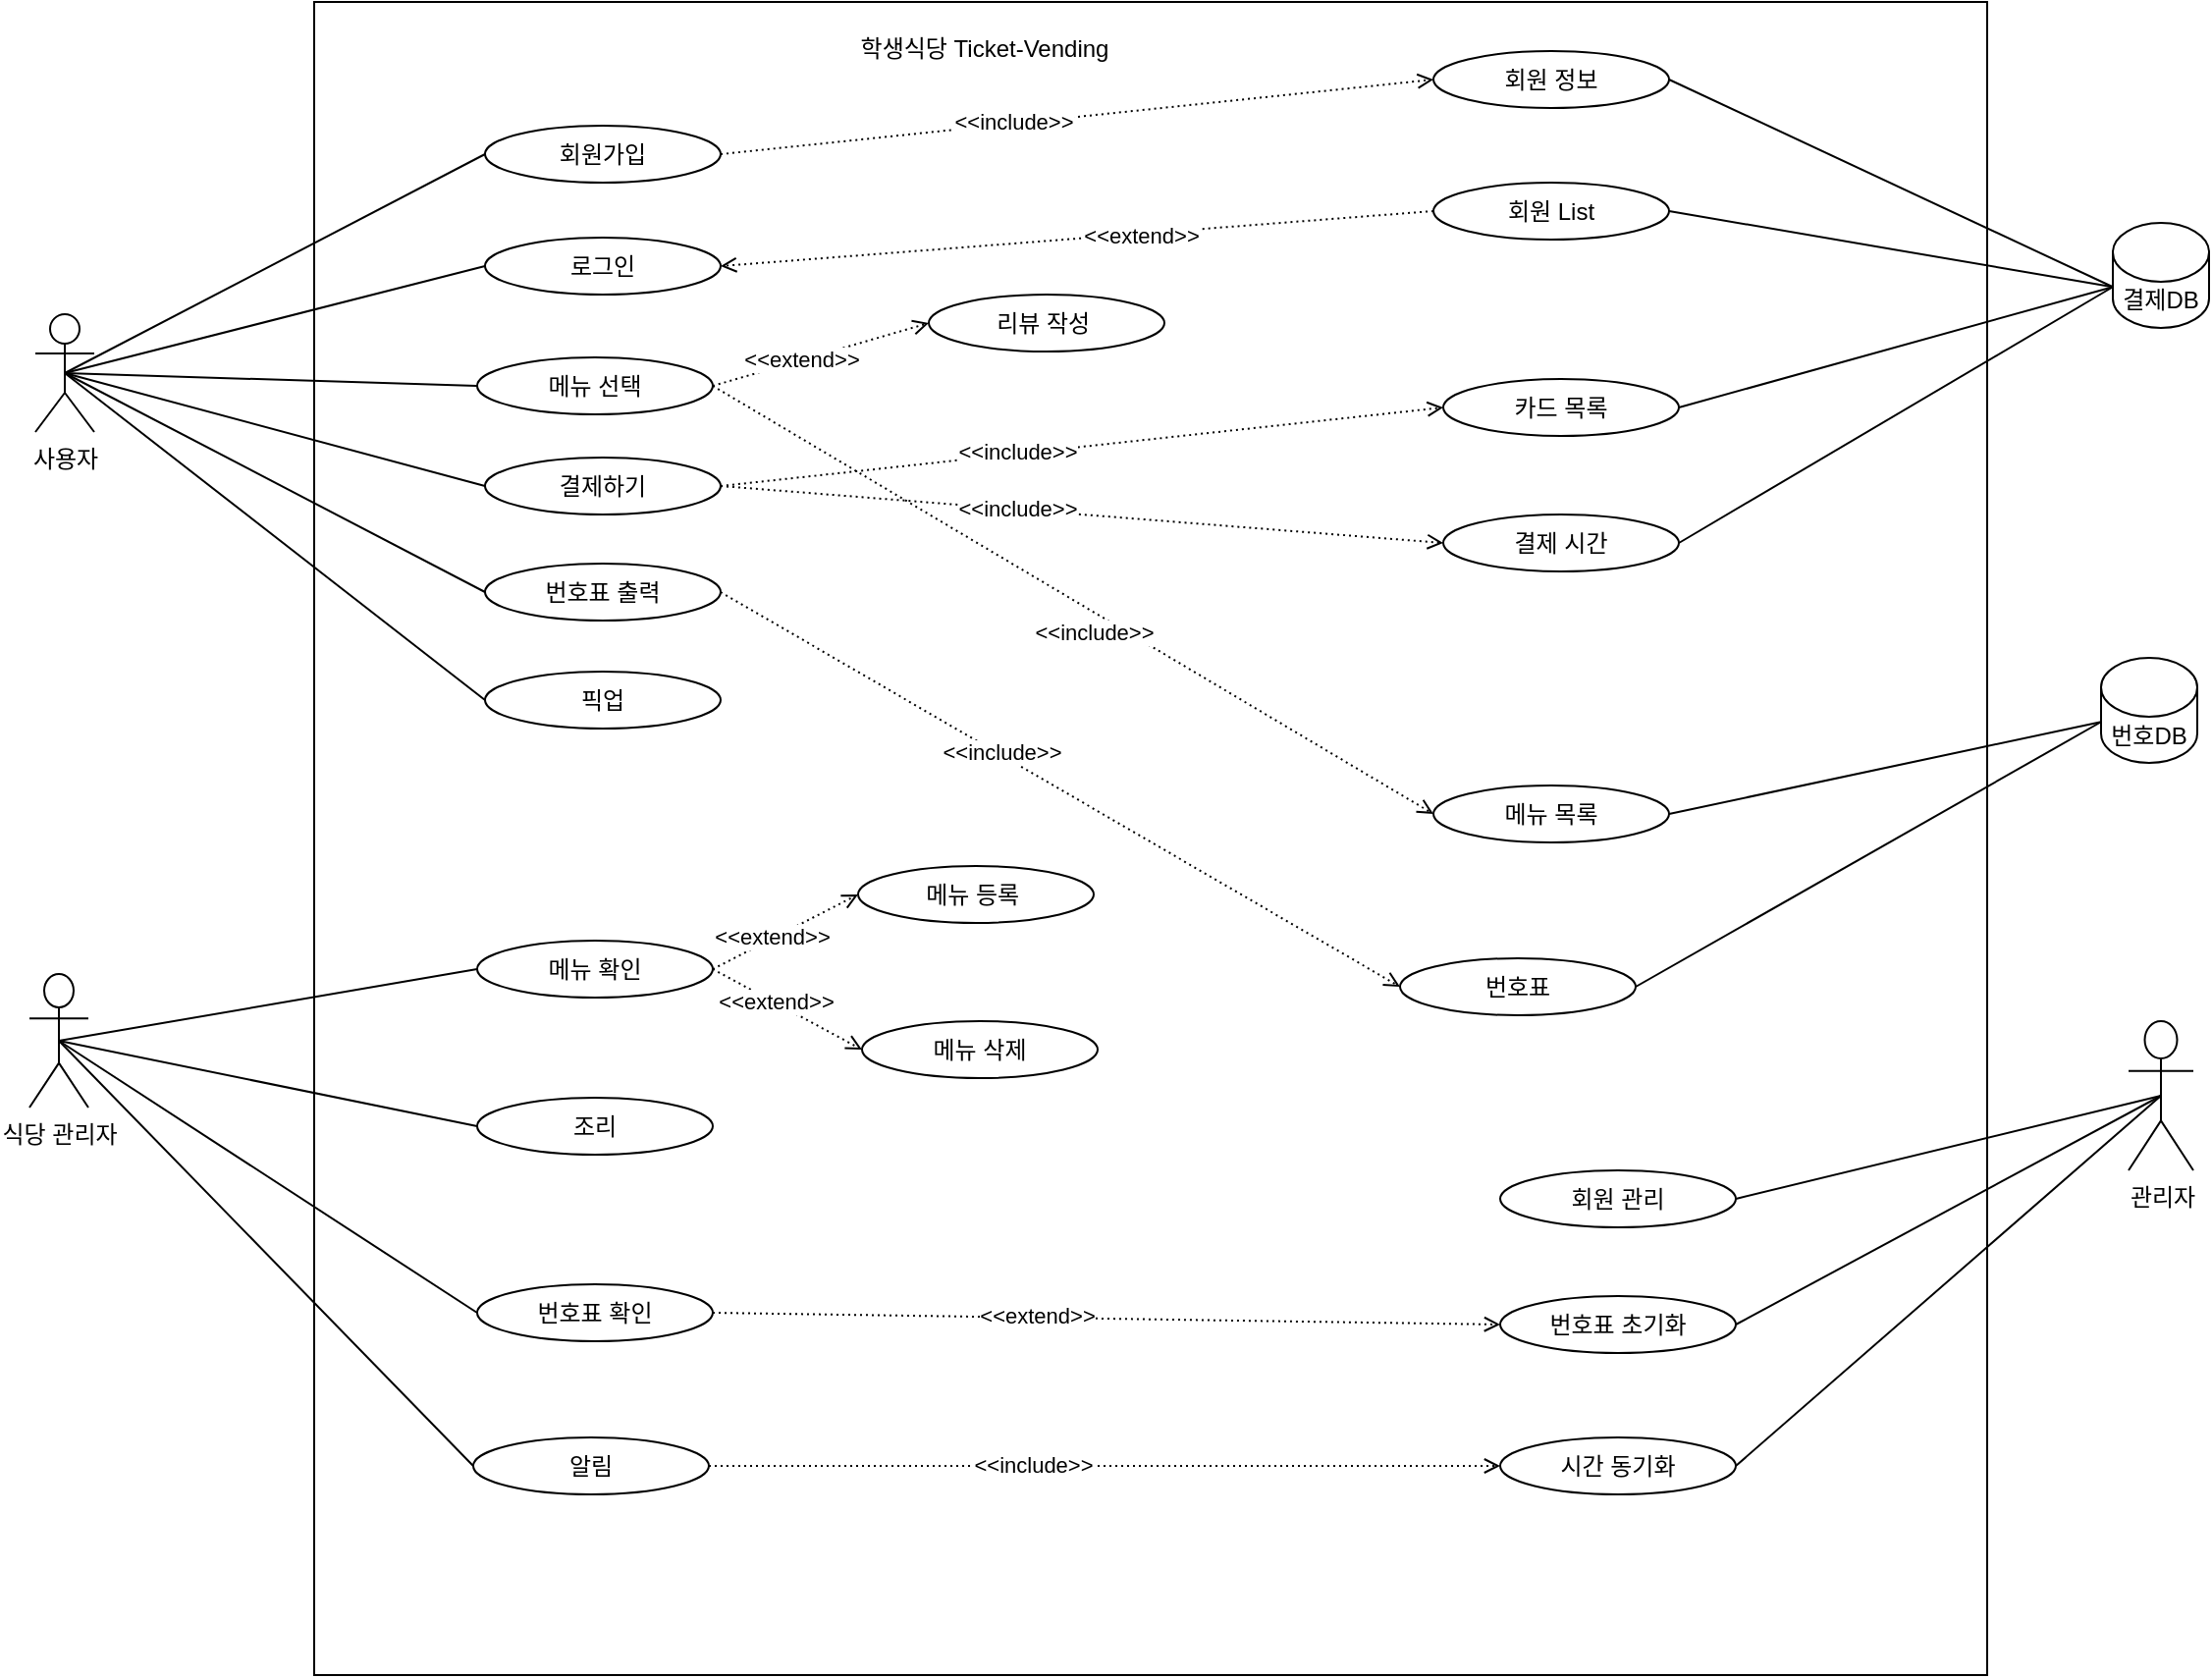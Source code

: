 <mxfile version="24.7.14">
  <diagram name="페이지-1" id="ornHel27MPxaN62uwrJq">
    <mxGraphModel dx="1891" dy="1291" grid="0" gridSize="10" guides="1" tooltips="1" connect="1" arrows="1" fold="1" page="0" pageScale="1" pageWidth="827" pageHeight="1169" math="0" shadow="0">
      <root>
        <mxCell id="0" />
        <mxCell id="1" parent="0" />
        <mxCell id="zNkNhdcRpNS4lPK-cGLT-1" value="사용자" style="shape=umlActor;verticalLabelPosition=bottom;verticalAlign=top;html=1;outlineConnect=0;" parent="1" vertex="1">
          <mxGeometry x="-186" y="82" width="30" height="60" as="geometry" />
        </mxCell>
        <mxCell id="zNkNhdcRpNS4lPK-cGLT-6" value="" style="whiteSpace=wrap;html=1;aspect=fixed;" parent="1" vertex="1">
          <mxGeometry x="-44" y="-77" width="852" height="852" as="geometry" />
        </mxCell>
        <mxCell id="zNkNhdcRpNS4lPK-cGLT-7" value="로그인" style="ellipse;whiteSpace=wrap;html=1;" parent="1" vertex="1">
          <mxGeometry x="43" y="43" width="120" height="29" as="geometry" />
        </mxCell>
        <mxCell id="zNkNhdcRpNS4lPK-cGLT-8" style="edgeStyle=none;curved=1;rounded=0;orthogonalLoop=1;jettySize=auto;html=1;entryX=1;entryY=1;entryDx=0;entryDy=0;entryPerimeter=0;fontSize=12;startSize=8;endSize=8;" parent="1" source="zNkNhdcRpNS4lPK-cGLT-2" target="zNkNhdcRpNS4lPK-cGLT-2" edge="1">
          <mxGeometry relative="1" as="geometry" />
        </mxCell>
        <mxCell id="zNkNhdcRpNS4lPK-cGLT-2" value="식당 관리자" style="shape=umlActor;verticalLabelPosition=bottom;verticalAlign=top;html=1;outlineConnect=0;" parent="1" vertex="1">
          <mxGeometry x="-189" y="418" width="30" height="68" as="geometry" />
        </mxCell>
        <mxCell id="zNkNhdcRpNS4lPK-cGLT-4" value="관리자" style="shape=umlActor;verticalLabelPosition=bottom;verticalAlign=top;html=1;outlineConnect=0;" parent="1" vertex="1">
          <mxGeometry x="880" y="442" width="33" height="76" as="geometry" />
        </mxCell>
        <mxCell id="wiaewfCoUQoDWu5S9Ph1-3" value="메뉴 선택" style="ellipse;whiteSpace=wrap;html=1;" parent="1" vertex="1">
          <mxGeometry x="39" y="104" width="120" height="29" as="geometry" />
        </mxCell>
        <mxCell id="wiaewfCoUQoDWu5S9Ph1-4" value="결제하기" style="ellipse;whiteSpace=wrap;html=1;" parent="1" vertex="1">
          <mxGeometry x="43" y="155" width="120" height="29" as="geometry" />
        </mxCell>
        <mxCell id="wiaewfCoUQoDWu5S9Ph1-5" value="회원가입" style="ellipse;whiteSpace=wrap;html=1;" parent="1" vertex="1">
          <mxGeometry x="43" y="-14" width="120" height="29" as="geometry" />
        </mxCell>
        <mxCell id="wiaewfCoUQoDWu5S9Ph1-14" value="조리" style="ellipse;whiteSpace=wrap;html=1;" parent="1" vertex="1">
          <mxGeometry x="39" y="481" width="120" height="29" as="geometry" />
        </mxCell>
        <mxCell id="wiaewfCoUQoDWu5S9Ph1-15" value="번호표 확인" style="ellipse;whiteSpace=wrap;html=1;" parent="1" vertex="1">
          <mxGeometry x="39" y="576" width="120" height="29" as="geometry" />
        </mxCell>
        <mxCell id="wiaewfCoUQoDWu5S9Ph1-16" value="메뉴 확인" style="ellipse;whiteSpace=wrap;html=1;" parent="1" vertex="1">
          <mxGeometry x="39" y="401" width="120" height="29" as="geometry" />
        </mxCell>
        <mxCell id="wiaewfCoUQoDWu5S9Ph1-17" value="알림" style="ellipse;whiteSpace=wrap;html=1;" parent="1" vertex="1">
          <mxGeometry x="37" y="654" width="120" height="29" as="geometry" />
        </mxCell>
        <mxCell id="wiaewfCoUQoDWu5S9Ph1-18" value="번호표 출력" style="ellipse;whiteSpace=wrap;html=1;" parent="1" vertex="1">
          <mxGeometry x="43" y="209" width="120" height="29" as="geometry" />
        </mxCell>
        <mxCell id="wiaewfCoUQoDWu5S9Ph1-20" value="픽업" style="ellipse;whiteSpace=wrap;html=1;" parent="1" vertex="1">
          <mxGeometry x="43" y="264" width="120" height="29" as="geometry" />
        </mxCell>
        <mxCell id="wiaewfCoUQoDWu5S9Ph1-33" value="시간 동기화" style="ellipse;whiteSpace=wrap;html=1;" parent="1" vertex="1">
          <mxGeometry x="560" y="654" width="120" height="29" as="geometry" />
        </mxCell>
        <mxCell id="wiaewfCoUQoDWu5S9Ph1-34" value="번호표 초기화" style="ellipse;whiteSpace=wrap;html=1;" parent="1" vertex="1">
          <mxGeometry x="560" y="582" width="120" height="29" as="geometry" />
        </mxCell>
        <mxCell id="wiaewfCoUQoDWu5S9Ph1-35" value="회원 관리" style="ellipse;whiteSpace=wrap;html=1;" parent="1" vertex="1">
          <mxGeometry x="560" y="518" width="120" height="29" as="geometry" />
        </mxCell>
        <mxCell id="wiaewfCoUQoDWu5S9Ph1-55" value="회원 정보" style="ellipse;whiteSpace=wrap;html=1;" parent="1" vertex="1">
          <mxGeometry x="526" y="-52" width="120" height="29" as="geometry" />
        </mxCell>
        <mxCell id="wiaewfCoUQoDWu5S9Ph1-56" value="번호표" style="ellipse;whiteSpace=wrap;html=1;" parent="1" vertex="1">
          <mxGeometry x="509" y="410" width="120" height="29" as="geometry" />
        </mxCell>
        <mxCell id="wiaewfCoUQoDWu5S9Ph1-57" value="결제 시간" style="ellipse;whiteSpace=wrap;html=1;" parent="1" vertex="1">
          <mxGeometry x="531" y="184" width="120" height="29" as="geometry" />
        </mxCell>
        <mxCell id="wiaewfCoUQoDWu5S9Ph1-58" value="메뉴 목록" style="ellipse;whiteSpace=wrap;html=1;" parent="1" vertex="1">
          <mxGeometry x="526" y="322" width="120" height="29" as="geometry" />
        </mxCell>
        <mxCell id="wiaewfCoUQoDWu5S9Ph1-60" value="카드 목록" style="ellipse;whiteSpace=wrap;html=1;" parent="1" vertex="1">
          <mxGeometry x="531" y="115" width="120" height="29" as="geometry" />
        </mxCell>
        <mxCell id="wiaewfCoUQoDWu5S9Ph1-61" value="회원 List" style="ellipse;whiteSpace=wrap;html=1;" parent="1" vertex="1">
          <mxGeometry x="526" y="15" width="120" height="29" as="geometry" />
        </mxCell>
        <mxCell id="wiaewfCoUQoDWu5S9Ph1-63" value="학생식당 Ticket-Vending" style="text;html=1;align=center;verticalAlign=middle;whiteSpace=wrap;rounded=0;" parent="1" vertex="1">
          <mxGeometry x="229" y="-68" width="137" height="30" as="geometry" />
        </mxCell>
        <mxCell id="5F2I87BRX-AB1hQ1D-qz-1" value="" style="endArrow=none;html=1;rounded=0;exitX=0.5;exitY=0.5;exitDx=0;exitDy=0;exitPerimeter=0;entryX=0;entryY=0.5;entryDx=0;entryDy=0;" parent="1" source="zNkNhdcRpNS4lPK-cGLT-1" target="wiaewfCoUQoDWu5S9Ph1-18" edge="1">
          <mxGeometry width="50" height="50" relative="1" as="geometry">
            <mxPoint x="211" y="344" as="sourcePoint" />
            <mxPoint x="261" y="294" as="targetPoint" />
          </mxGeometry>
        </mxCell>
        <mxCell id="5F2I87BRX-AB1hQ1D-qz-2" value="" style="endArrow=none;html=1;rounded=0;exitX=0.5;exitY=0.5;exitDx=0;exitDy=0;exitPerimeter=0;entryX=0;entryY=0.5;entryDx=0;entryDy=0;" parent="1" source="zNkNhdcRpNS4lPK-cGLT-1" target="wiaewfCoUQoDWu5S9Ph1-4" edge="1">
          <mxGeometry width="50" height="50" relative="1" as="geometry">
            <mxPoint x="211" y="344" as="sourcePoint" />
            <mxPoint x="261" y="294" as="targetPoint" />
          </mxGeometry>
        </mxCell>
        <mxCell id="5F2I87BRX-AB1hQ1D-qz-3" value="" style="endArrow=none;html=1;rounded=0;exitX=0.5;exitY=0.5;exitDx=0;exitDy=0;exitPerimeter=0;entryX=0;entryY=0.5;entryDx=0;entryDy=0;" parent="1" source="zNkNhdcRpNS4lPK-cGLT-1" target="wiaewfCoUQoDWu5S9Ph1-3" edge="1">
          <mxGeometry width="50" height="50" relative="1" as="geometry">
            <mxPoint x="211" y="344" as="sourcePoint" />
            <mxPoint x="261" y="294" as="targetPoint" />
          </mxGeometry>
        </mxCell>
        <mxCell id="5F2I87BRX-AB1hQ1D-qz-4" value="" style="endArrow=none;html=1;rounded=0;exitX=0.5;exitY=0.5;exitDx=0;exitDy=0;exitPerimeter=0;entryX=0;entryY=0.5;entryDx=0;entryDy=0;" parent="1" source="zNkNhdcRpNS4lPK-cGLT-1" target="zNkNhdcRpNS4lPK-cGLT-7" edge="1">
          <mxGeometry width="50" height="50" relative="1" as="geometry">
            <mxPoint x="211" y="344" as="sourcePoint" />
            <mxPoint x="261" y="294" as="targetPoint" />
          </mxGeometry>
        </mxCell>
        <mxCell id="5F2I87BRX-AB1hQ1D-qz-5" value="" style="endArrow=none;html=1;rounded=0;exitX=0.5;exitY=0.5;exitDx=0;exitDy=0;exitPerimeter=0;entryX=0;entryY=0.5;entryDx=0;entryDy=0;" parent="1" source="zNkNhdcRpNS4lPK-cGLT-1" target="wiaewfCoUQoDWu5S9Ph1-5" edge="1">
          <mxGeometry width="50" height="50" relative="1" as="geometry">
            <mxPoint x="211" y="344" as="sourcePoint" />
            <mxPoint x="261" y="294" as="targetPoint" />
          </mxGeometry>
        </mxCell>
        <mxCell id="5F2I87BRX-AB1hQ1D-qz-6" value="" style="endArrow=none;html=1;rounded=0;exitX=0.5;exitY=0.5;exitDx=0;exitDy=0;exitPerimeter=0;entryX=0;entryY=0.5;entryDx=0;entryDy=0;" parent="1" source="zNkNhdcRpNS4lPK-cGLT-1" target="wiaewfCoUQoDWu5S9Ph1-20" edge="1">
          <mxGeometry width="50" height="50" relative="1" as="geometry">
            <mxPoint x="-40" y="73" as="sourcePoint" />
            <mxPoint x="83" y="217" as="targetPoint" />
          </mxGeometry>
        </mxCell>
        <mxCell id="5F2I87BRX-AB1hQ1D-qz-7" value="" style="endArrow=none;html=1;rounded=0;exitX=0.5;exitY=0.5;exitDx=0;exitDy=0;exitPerimeter=0;entryX=0;entryY=0.5;entryDx=0;entryDy=0;" parent="1" source="zNkNhdcRpNS4lPK-cGLT-2" target="wiaewfCoUQoDWu5S9Ph1-16" edge="1">
          <mxGeometry width="50" height="50" relative="1" as="geometry">
            <mxPoint x="-37" y="301" as="sourcePoint" />
            <mxPoint x="86" y="306" as="targetPoint" />
          </mxGeometry>
        </mxCell>
        <mxCell id="5F2I87BRX-AB1hQ1D-qz-8" value="" style="endArrow=none;html=1;rounded=0;exitX=0.5;exitY=0.5;exitDx=0;exitDy=0;exitPerimeter=0;entryX=0;entryY=0.5;entryDx=0;entryDy=0;" parent="1" source="zNkNhdcRpNS4lPK-cGLT-2" target="wiaewfCoUQoDWu5S9Ph1-15" edge="1">
          <mxGeometry width="50" height="50" relative="1" as="geometry">
            <mxPoint x="-42" y="350" as="sourcePoint" />
            <mxPoint x="72" y="316" as="targetPoint" />
          </mxGeometry>
        </mxCell>
        <mxCell id="5F2I87BRX-AB1hQ1D-qz-9" value="" style="endArrow=none;html=1;rounded=0;exitX=0.5;exitY=0.5;exitDx=0;exitDy=0;exitPerimeter=0;entryX=0;entryY=0.5;entryDx=0;entryDy=0;" parent="1" source="zNkNhdcRpNS4lPK-cGLT-2" target="wiaewfCoUQoDWu5S9Ph1-14" edge="1">
          <mxGeometry width="50" height="50" relative="1" as="geometry">
            <mxPoint x="-32" y="360" as="sourcePoint" />
            <mxPoint x="82" y="326" as="targetPoint" />
          </mxGeometry>
        </mxCell>
        <mxCell id="5F2I87BRX-AB1hQ1D-qz-10" value="" style="endArrow=none;html=1;rounded=0;exitX=0.5;exitY=0.5;exitDx=0;exitDy=0;exitPerimeter=0;entryX=0;entryY=0.5;entryDx=0;entryDy=0;" parent="1" source="zNkNhdcRpNS4lPK-cGLT-2" target="wiaewfCoUQoDWu5S9Ph1-17" edge="1">
          <mxGeometry width="50" height="50" relative="1" as="geometry">
            <mxPoint x="-22" y="370" as="sourcePoint" />
            <mxPoint x="92" y="336" as="targetPoint" />
          </mxGeometry>
        </mxCell>
        <mxCell id="5F2I87BRX-AB1hQ1D-qz-12" value="" style="endArrow=none;html=1;rounded=0;exitX=1;exitY=0.5;exitDx=0;exitDy=0;entryX=0;entryY=0;entryDx=0;entryDy=32.625;entryPerimeter=0;" parent="1" source="wiaewfCoUQoDWu5S9Ph1-55" target="5F2I87BRX-AB1hQ1D-qz-18" edge="1">
          <mxGeometry width="50" height="50" relative="1" as="geometry">
            <mxPoint x="475" y="130" as="sourcePoint" />
            <mxPoint x="598" y="135" as="targetPoint" />
          </mxGeometry>
        </mxCell>
        <mxCell id="5F2I87BRX-AB1hQ1D-qz-13" value="" style="endArrow=none;html=1;rounded=0;exitX=1;exitY=0.5;exitDx=0;exitDy=0;entryX=0;entryY=0;entryDx=0;entryDy=32.625;entryPerimeter=0;" parent="1" source="wiaewfCoUQoDWu5S9Ph1-58" target="T0LaY_0Klr0CLxTFd-mG-3" edge="1">
          <mxGeometry width="50" height="50" relative="1" as="geometry">
            <mxPoint x="521" y="276" as="sourcePoint" />
            <mxPoint x="610" y="221" as="targetPoint" />
          </mxGeometry>
        </mxCell>
        <mxCell id="5F2I87BRX-AB1hQ1D-qz-14" value="" style="endArrow=none;html=1;rounded=0;exitX=1;exitY=0.5;exitDx=0;exitDy=0;entryX=0;entryY=0;entryDx=0;entryDy=32.625;entryPerimeter=0;" parent="1" source="wiaewfCoUQoDWu5S9Ph1-56" target="T0LaY_0Klr0CLxTFd-mG-3" edge="1">
          <mxGeometry width="50" height="50" relative="1" as="geometry">
            <mxPoint x="510" y="172" as="sourcePoint" />
            <mxPoint x="707" y="277" as="targetPoint" />
            <Array as="points" />
          </mxGeometry>
        </mxCell>
        <mxCell id="5F2I87BRX-AB1hQ1D-qz-15" value="" style="endArrow=none;html=1;rounded=0;exitX=1;exitY=0.5;exitDx=0;exitDy=0;entryX=0;entryY=0;entryDx=0;entryDy=32.625;entryPerimeter=0;" parent="1" source="wiaewfCoUQoDWu5S9Ph1-57" target="5F2I87BRX-AB1hQ1D-qz-18" edge="1">
          <mxGeometry width="50" height="50" relative="1" as="geometry">
            <mxPoint x="491" y="186" as="sourcePoint" />
            <mxPoint x="688" y="291" as="targetPoint" />
          </mxGeometry>
        </mxCell>
        <mxCell id="5F2I87BRX-AB1hQ1D-qz-16" value="" style="endArrow=none;html=1;rounded=0;exitX=1;exitY=0.5;exitDx=0;exitDy=0;entryX=0;entryY=0;entryDx=0;entryDy=32.625;entryPerimeter=0;" parent="1" source="wiaewfCoUQoDWu5S9Ph1-60" target="5F2I87BRX-AB1hQ1D-qz-18" edge="1">
          <mxGeometry width="50" height="50" relative="1" as="geometry">
            <mxPoint x="441" y="70" as="sourcePoint" />
            <mxPoint x="566" y="172" as="targetPoint" />
          </mxGeometry>
        </mxCell>
        <mxCell id="5F2I87BRX-AB1hQ1D-qz-17" value="" style="endArrow=none;html=1;rounded=0;exitX=1;exitY=0.5;exitDx=0;exitDy=0;entryX=0;entryY=0;entryDx=0;entryDy=32.625;entryPerimeter=0;" parent="1" source="wiaewfCoUQoDWu5S9Ph1-61" target="5F2I87BRX-AB1hQ1D-qz-18" edge="1">
          <mxGeometry width="50" height="50" relative="1" as="geometry">
            <mxPoint x="441" y="70" as="sourcePoint" />
            <mxPoint x="540" y="62.5" as="targetPoint" />
          </mxGeometry>
        </mxCell>
        <mxCell id="5F2I87BRX-AB1hQ1D-qz-18" value="결제DB" style="shape=cylinder3;whiteSpace=wrap;html=1;boundedLbl=1;backgroundOutline=1;size=15;" parent="1" vertex="1">
          <mxGeometry x="872" y="35.5" width="49" height="53.5" as="geometry" />
        </mxCell>
        <mxCell id="5F2I87BRX-AB1hQ1D-qz-24" value="" style="endArrow=open;html=1;rounded=0;dashed=1;dashPattern=1 2;endFill=0;exitX=1;exitY=0.5;exitDx=0;exitDy=0;entryX=0;entryY=0.5;entryDx=0;entryDy=0;" parent="1" source="wiaewfCoUQoDWu5S9Ph1-15" target="wiaewfCoUQoDWu5S9Ph1-34" edge="1">
          <mxGeometry relative="1" as="geometry">
            <mxPoint x="182" y="305.5" as="sourcePoint" />
            <mxPoint x="290" y="308" as="targetPoint" />
          </mxGeometry>
        </mxCell>
        <mxCell id="5F2I87BRX-AB1hQ1D-qz-27" value="&amp;lt;&amp;lt;extend&amp;gt;&amp;gt;" style="edgeLabel;html=1;align=center;verticalAlign=middle;resizable=0;points=[];" parent="5F2I87BRX-AB1hQ1D-qz-24" vertex="1" connectable="0">
          <mxGeometry x="-0.18" y="1" relative="1" as="geometry">
            <mxPoint as="offset" />
          </mxGeometry>
        </mxCell>
        <mxCell id="5F2I87BRX-AB1hQ1D-qz-28" value="" style="endArrow=open;html=1;rounded=0;dashed=1;dashPattern=1 2;endFill=0;exitX=1;exitY=0.5;exitDx=0;exitDy=0;entryX=0;entryY=0.5;entryDx=0;entryDy=0;" parent="1" source="wiaewfCoUQoDWu5S9Ph1-4" target="wiaewfCoUQoDWu5S9Ph1-60" edge="1">
          <mxGeometry relative="1" as="geometry">
            <mxPoint x="208" y="342" as="sourcePoint" />
            <mxPoint x="262" y="248" as="targetPoint" />
          </mxGeometry>
        </mxCell>
        <mxCell id="5F2I87BRX-AB1hQ1D-qz-29" value="&amp;lt;&amp;lt;include&amp;gt;&amp;gt;" style="edgeLabel;html=1;align=center;verticalAlign=middle;resizable=0;points=[];" parent="5F2I87BRX-AB1hQ1D-qz-28" vertex="1" connectable="0">
          <mxGeometry x="-0.18" y="1" relative="1" as="geometry">
            <mxPoint as="offset" />
          </mxGeometry>
        </mxCell>
        <mxCell id="5F2I87BRX-AB1hQ1D-qz-33" value="" style="endArrow=none;html=1;rounded=0;exitX=0.5;exitY=0.5;exitDx=0;exitDy=0;exitPerimeter=0;entryX=1;entryY=0.5;entryDx=0;entryDy=0;curved=0;" parent="1" source="zNkNhdcRpNS4lPK-cGLT-4" target="wiaewfCoUQoDWu5S9Ph1-35" edge="1">
          <mxGeometry width="50" height="50" relative="1" as="geometry">
            <mxPoint x="386" y="676.5" as="sourcePoint" />
            <mxPoint x="443" y="330" as="targetPoint" />
          </mxGeometry>
        </mxCell>
        <mxCell id="5F2I87BRX-AB1hQ1D-qz-34" value="" style="endArrow=none;html=1;rounded=0;exitX=0.5;exitY=0.5;exitDx=0;exitDy=0;exitPerimeter=0;entryX=1;entryY=0.5;entryDx=0;entryDy=0;" parent="1" source="zNkNhdcRpNS4lPK-cGLT-4" target="wiaewfCoUQoDWu5S9Ph1-33" edge="1">
          <mxGeometry width="50" height="50" relative="1" as="geometry">
            <mxPoint x="472" y="671" as="sourcePoint" />
            <mxPoint x="400" y="350" as="targetPoint" />
          </mxGeometry>
        </mxCell>
        <mxCell id="5F2I87BRX-AB1hQ1D-qz-35" value="" style="endArrow=none;html=1;rounded=0;exitX=0.5;exitY=0.5;exitDx=0;exitDy=0;exitPerimeter=0;entryX=1;entryY=0.5;entryDx=0;entryDy=0;" parent="1" source="zNkNhdcRpNS4lPK-cGLT-4" target="wiaewfCoUQoDWu5S9Ph1-34" edge="1">
          <mxGeometry width="50" height="50" relative="1" as="geometry">
            <mxPoint x="482" y="681" as="sourcePoint" />
            <mxPoint x="410" y="360" as="targetPoint" />
          </mxGeometry>
        </mxCell>
        <mxCell id="snhe3Xh0oELJzNI7V56g-15" value="" style="endArrow=open;html=1;rounded=0;dashed=1;dashPattern=1 2;endFill=0;exitX=1;exitY=0.5;exitDx=0;exitDy=0;entryX=0;entryY=0.5;entryDx=0;entryDy=0;" parent="1" source="wiaewfCoUQoDWu5S9Ph1-5" target="wiaewfCoUQoDWu5S9Ph1-55" edge="1">
          <mxGeometry relative="1" as="geometry">
            <mxPoint x="171" y="44" as="sourcePoint" />
            <mxPoint x="257" y="-27" as="targetPoint" />
          </mxGeometry>
        </mxCell>
        <mxCell id="snhe3Xh0oELJzNI7V56g-16" value="&amp;lt;&amp;lt;include&amp;gt;&amp;gt;" style="edgeLabel;html=1;align=center;verticalAlign=middle;resizable=0;points=[];" parent="snhe3Xh0oELJzNI7V56g-15" vertex="1" connectable="0">
          <mxGeometry x="-0.18" y="1" relative="1" as="geometry">
            <mxPoint as="offset" />
          </mxGeometry>
        </mxCell>
        <mxCell id="snhe3Xh0oELJzNI7V56g-19" value="" style="endArrow=open;html=1;rounded=0;dashed=1;dashPattern=1 2;endFill=0;exitX=0;exitY=0.5;exitDx=0;exitDy=0;entryX=1;entryY=0.5;entryDx=0;entryDy=0;" parent="1" source="wiaewfCoUQoDWu5S9Ph1-61" target="zNkNhdcRpNS4lPK-cGLT-7" edge="1">
          <mxGeometry relative="1" as="geometry">
            <mxPoint x="192" y="315.5" as="sourcePoint" />
            <mxPoint x="300" y="318" as="targetPoint" />
            <Array as="points" />
          </mxGeometry>
        </mxCell>
        <mxCell id="snhe3Xh0oELJzNI7V56g-20" value="&amp;lt;&amp;lt;extend&amp;gt;&amp;gt;" style="edgeLabel;html=1;align=center;verticalAlign=middle;resizable=0;points=[];" parent="snhe3Xh0oELJzNI7V56g-19" vertex="1" connectable="0">
          <mxGeometry x="-0.18" y="1" relative="1" as="geometry">
            <mxPoint as="offset" />
          </mxGeometry>
        </mxCell>
        <mxCell id="snhe3Xh0oELJzNI7V56g-21" value="" style="endArrow=open;html=1;rounded=0;dashed=1;dashPattern=1 2;endFill=0;exitX=1;exitY=0.5;exitDx=0;exitDy=0;entryX=0;entryY=0.5;entryDx=0;entryDy=0;" parent="1" source="wiaewfCoUQoDWu5S9Ph1-18" target="wiaewfCoUQoDWu5S9Ph1-56" edge="1">
          <mxGeometry relative="1" as="geometry">
            <mxPoint x="205" y="182" as="sourcePoint" />
            <mxPoint x="291" y="153" as="targetPoint" />
          </mxGeometry>
        </mxCell>
        <mxCell id="snhe3Xh0oELJzNI7V56g-22" value="&amp;lt;&amp;lt;include&amp;gt;&amp;gt;" style="edgeLabel;html=1;align=center;verticalAlign=middle;resizable=0;points=[];" parent="snhe3Xh0oELJzNI7V56g-21" vertex="1" connectable="0">
          <mxGeometry x="-0.18" y="1" relative="1" as="geometry">
            <mxPoint as="offset" />
          </mxGeometry>
        </mxCell>
        <mxCell id="snhe3Xh0oELJzNI7V56g-25" value="" style="endArrow=open;html=1;rounded=0;dashed=1;dashPattern=1 2;endFill=0;exitX=1;exitY=0.5;exitDx=0;exitDy=0;entryX=0;entryY=0.5;entryDx=0;entryDy=0;" parent="1" source="wiaewfCoUQoDWu5S9Ph1-17" target="wiaewfCoUQoDWu5S9Ph1-33" edge="1">
          <mxGeometry relative="1" as="geometry">
            <mxPoint x="205" y="182" as="sourcePoint" />
            <mxPoint x="291" y="153" as="targetPoint" />
          </mxGeometry>
        </mxCell>
        <mxCell id="snhe3Xh0oELJzNI7V56g-26" value="&amp;lt;&amp;lt;include&amp;gt;&amp;gt;" style="edgeLabel;html=1;align=center;verticalAlign=middle;resizable=0;points=[];" parent="snhe3Xh0oELJzNI7V56g-25" vertex="1" connectable="0">
          <mxGeometry x="-0.18" y="1" relative="1" as="geometry">
            <mxPoint as="offset" />
          </mxGeometry>
        </mxCell>
        <mxCell id="snhe3Xh0oELJzNI7V56g-27" value="" style="endArrow=open;html=1;rounded=0;dashed=1;dashPattern=1 2;endFill=0;exitX=1;exitY=0.5;exitDx=0;exitDy=0;entryX=0;entryY=0.5;entryDx=0;entryDy=0;" parent="1" source="wiaewfCoUQoDWu5S9Ph1-3" target="wiaewfCoUQoDWu5S9Ph1-58" edge="1">
          <mxGeometry relative="1" as="geometry">
            <mxPoint x="203" y="78" as="sourcePoint" />
            <mxPoint x="291" y="40" as="targetPoint" />
            <Array as="points" />
          </mxGeometry>
        </mxCell>
        <mxCell id="snhe3Xh0oELJzNI7V56g-28" value="&amp;lt;&amp;lt;include&amp;gt;&amp;gt;" style="edgeLabel;html=1;align=center;verticalAlign=middle;resizable=0;points=[];" parent="snhe3Xh0oELJzNI7V56g-27" vertex="1" connectable="0">
          <mxGeometry x="-0.18" y="1" relative="1" as="geometry">
            <mxPoint x="43" y="37" as="offset" />
          </mxGeometry>
        </mxCell>
        <mxCell id="T0LaY_0Klr0CLxTFd-mG-1" value="" style="endArrow=open;html=1;rounded=0;dashed=1;dashPattern=1 2;endFill=0;exitX=1;exitY=0.5;exitDx=0;exitDy=0;entryX=0;entryY=0.5;entryDx=0;entryDy=0;" parent="1" source="wiaewfCoUQoDWu5S9Ph1-4" target="wiaewfCoUQoDWu5S9Ph1-57" edge="1">
          <mxGeometry relative="1" as="geometry">
            <mxPoint x="173" y="180" as="sourcePoint" />
            <mxPoint x="450" y="114" as="targetPoint" />
          </mxGeometry>
        </mxCell>
        <mxCell id="T0LaY_0Klr0CLxTFd-mG-2" value="&amp;lt;&amp;lt;include&amp;gt;&amp;gt;" style="edgeLabel;html=1;align=center;verticalAlign=middle;resizable=0;points=[];" parent="T0LaY_0Klr0CLxTFd-mG-1" vertex="1" connectable="0">
          <mxGeometry x="-0.18" y="1" relative="1" as="geometry">
            <mxPoint as="offset" />
          </mxGeometry>
        </mxCell>
        <mxCell id="T0LaY_0Klr0CLxTFd-mG-3" value="번호DB" style="shape=cylinder3;whiteSpace=wrap;html=1;boundedLbl=1;backgroundOutline=1;size=15;" parent="1" vertex="1">
          <mxGeometry x="866" y="257" width="49" height="53.5" as="geometry" />
        </mxCell>
        <mxCell id="qS_i0Z3g07YtAvrLvoFF-4" style="edgeStyle=orthogonalEdgeStyle;rounded=0;orthogonalLoop=1;jettySize=auto;html=1;exitX=0.5;exitY=1;exitDx=0;exitDy=0;" edge="1" parent="1" source="wiaewfCoUQoDWu5S9Ph1-33" target="wiaewfCoUQoDWu5S9Ph1-33">
          <mxGeometry relative="1" as="geometry" />
        </mxCell>
        <mxCell id="qS_i0Z3g07YtAvrLvoFF-7" value="메뉴 등록&amp;nbsp;" style="ellipse;whiteSpace=wrap;html=1;" vertex="1" parent="1">
          <mxGeometry x="233" y="363" width="120" height="29" as="geometry" />
        </mxCell>
        <mxCell id="qS_i0Z3g07YtAvrLvoFF-15" value="메뉴 삭제" style="ellipse;whiteSpace=wrap;html=1;" vertex="1" parent="1">
          <mxGeometry x="235" y="442" width="120" height="29" as="geometry" />
        </mxCell>
        <mxCell id="qS_i0Z3g07YtAvrLvoFF-26" style="edgeStyle=orthogonalEdgeStyle;rounded=0;orthogonalLoop=1;jettySize=auto;html=1;exitX=0.5;exitY=1;exitDx=0;exitDy=0;" edge="1" parent="1" source="wiaewfCoUQoDWu5S9Ph1-55" target="wiaewfCoUQoDWu5S9Ph1-55">
          <mxGeometry relative="1" as="geometry" />
        </mxCell>
        <mxCell id="qS_i0Z3g07YtAvrLvoFF-27" value="리뷰 작성&amp;nbsp;" style="ellipse;whiteSpace=wrap;html=1;" vertex="1" parent="1">
          <mxGeometry x="269" y="72" width="120" height="29" as="geometry" />
        </mxCell>
        <mxCell id="qS_i0Z3g07YtAvrLvoFF-29" value="" style="endArrow=open;html=1;rounded=0;dashed=1;dashPattern=1 2;endFill=0;exitX=1;exitY=0.5;exitDx=0;exitDy=0;entryX=0;entryY=0.5;entryDx=0;entryDy=0;" edge="1" parent="1" source="wiaewfCoUQoDWu5S9Ph1-3" target="qS_i0Z3g07YtAvrLvoFF-27">
          <mxGeometry relative="1" as="geometry">
            <mxPoint x="536" y="40" as="sourcePoint" />
            <mxPoint x="173" y="68" as="targetPoint" />
            <Array as="points" />
          </mxGeometry>
        </mxCell>
        <mxCell id="qS_i0Z3g07YtAvrLvoFF-30" value="&amp;lt;&amp;lt;extend&amp;gt;&amp;gt;" style="edgeLabel;html=1;align=center;verticalAlign=middle;resizable=0;points=[];" vertex="1" connectable="0" parent="qS_i0Z3g07YtAvrLvoFF-29">
          <mxGeometry x="-0.18" y="1" relative="1" as="geometry">
            <mxPoint as="offset" />
          </mxGeometry>
        </mxCell>
        <mxCell id="qS_i0Z3g07YtAvrLvoFF-31" value="" style="endArrow=open;html=1;rounded=0;dashed=1;dashPattern=1 2;endFill=0;exitX=1;exitY=0.5;exitDx=0;exitDy=0;entryX=0;entryY=0.5;entryDx=0;entryDy=0;" edge="1" parent="1" source="wiaewfCoUQoDWu5S9Ph1-16" target="qS_i0Z3g07YtAvrLvoFF-7">
          <mxGeometry relative="1" as="geometry">
            <mxPoint x="169" y="129" as="sourcePoint" />
            <mxPoint x="279" y="97" as="targetPoint" />
            <Array as="points" />
          </mxGeometry>
        </mxCell>
        <mxCell id="qS_i0Z3g07YtAvrLvoFF-32" value="&amp;lt;&amp;lt;extend&amp;gt;&amp;gt;" style="edgeLabel;html=1;align=center;verticalAlign=middle;resizable=0;points=[];" vertex="1" connectable="0" parent="qS_i0Z3g07YtAvrLvoFF-31">
          <mxGeometry x="-0.18" y="1" relative="1" as="geometry">
            <mxPoint as="offset" />
          </mxGeometry>
        </mxCell>
        <mxCell id="qS_i0Z3g07YtAvrLvoFF-33" value="" style="endArrow=open;html=1;rounded=0;dashed=1;dashPattern=1 2;endFill=0;exitX=1;exitY=0.5;exitDx=0;exitDy=0;entryX=0;entryY=0.5;entryDx=0;entryDy=0;" edge="1" parent="1" source="wiaewfCoUQoDWu5S9Ph1-16" target="qS_i0Z3g07YtAvrLvoFF-15">
          <mxGeometry relative="1" as="geometry">
            <mxPoint x="179" y="139" as="sourcePoint" />
            <mxPoint x="289" y="107" as="targetPoint" />
            <Array as="points" />
          </mxGeometry>
        </mxCell>
        <mxCell id="qS_i0Z3g07YtAvrLvoFF-34" value="&amp;lt;&amp;lt;extend&amp;gt;&amp;gt;" style="edgeLabel;html=1;align=center;verticalAlign=middle;resizable=0;points=[];" vertex="1" connectable="0" parent="qS_i0Z3g07YtAvrLvoFF-33">
          <mxGeometry x="-0.18" y="1" relative="1" as="geometry">
            <mxPoint as="offset" />
          </mxGeometry>
        </mxCell>
      </root>
    </mxGraphModel>
  </diagram>
</mxfile>
